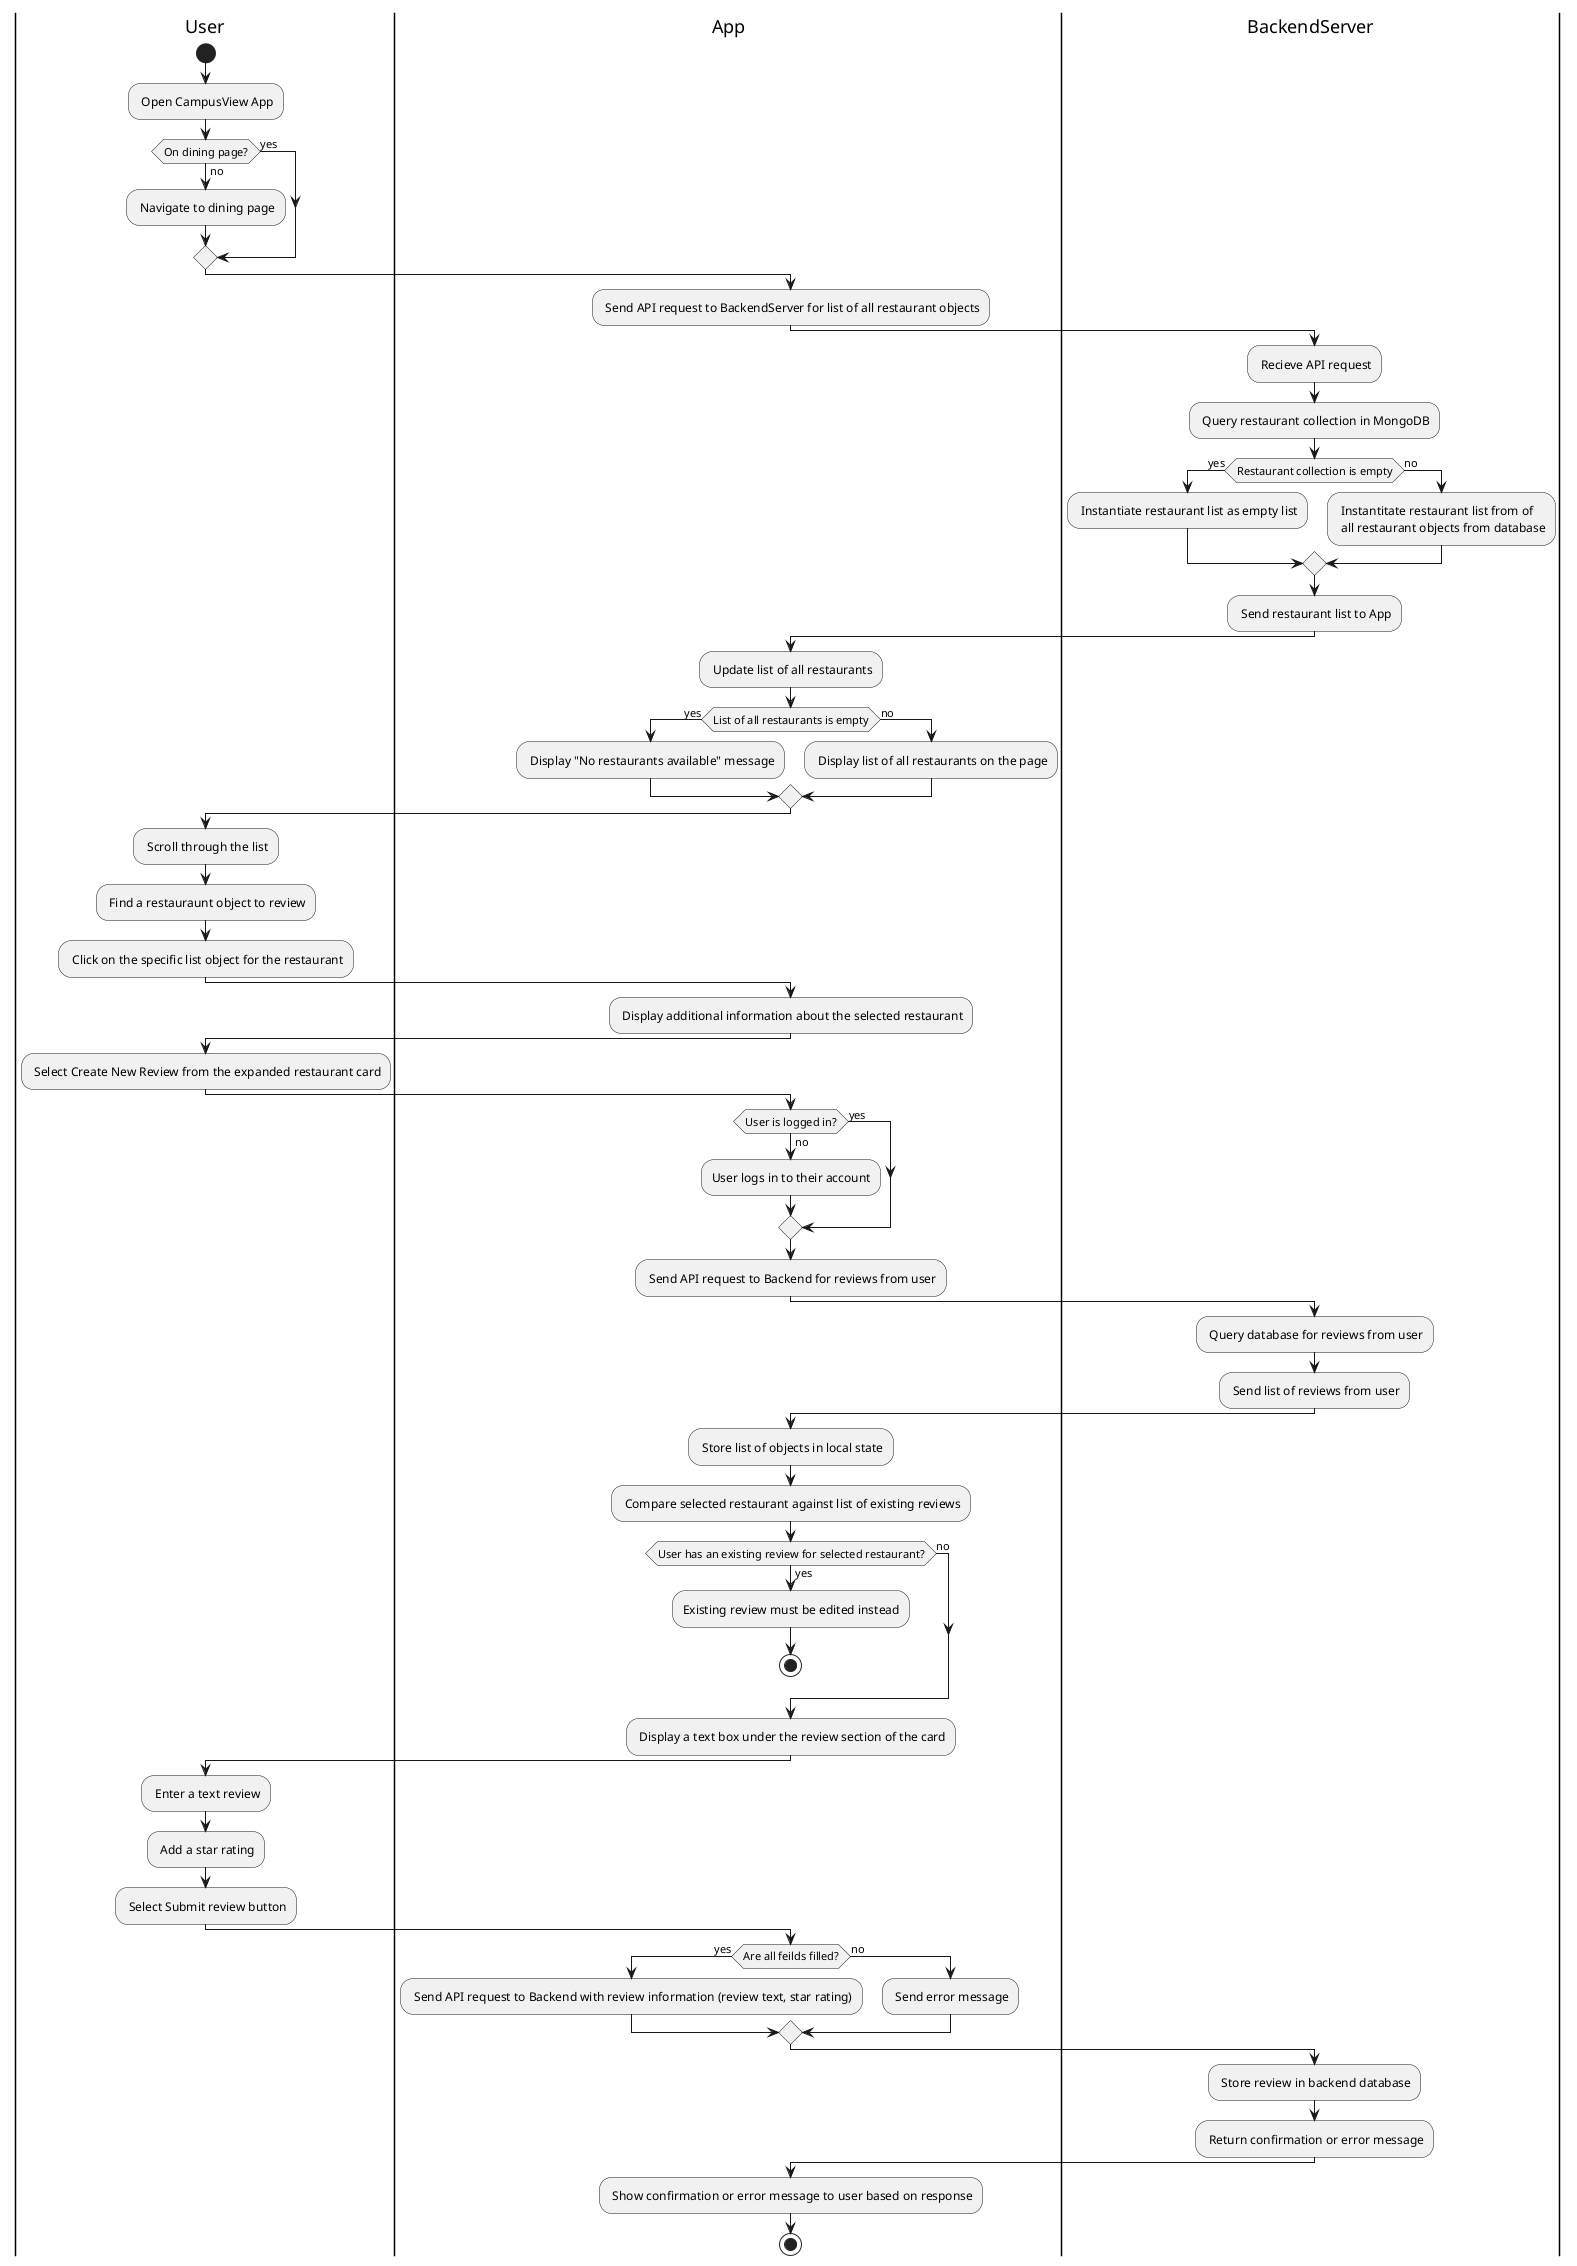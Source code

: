 @startuml review_submission

|User|
start
: Open CampusView App;
if (On dining page?) then (yes)
else (no)
    : Navigate to dining page;
endif

|App|
: Send API request to BackendServer for list of all restaurant objects;

|BackendServer|
: Recieve API request;
: Query restaurant collection in MongoDB;
if (Restaurant collection is empty) then (yes)
    : Instantiate restaurant list as empty list;
else (no)
    : Instantitate restaurant list from of\n all restaurant objects from database;
endif
: Send restaurant list to App;


|App|
: Update list of all restaurants;
if (List of all restaurants is empty) then (yes)
    : Display "No restaurants available" message;
else (no)
    : Display list of all restaurants on the page;
endif

|User|
: Scroll through the list;
: Find a restauraunt object to review;
: Click on the specific list object for the restaurant;

|App|
: Display additional information about the selected restaurant;

|User|
: Select Create New Review from the expanded restaurant card;

|App|
if (User is logged in?) then (yes)
else (no)
    :User logs in to their account;
endif
: Send API request to Backend for reviews from user;

|BackendServer|
: Query database for reviews from user;
: Send list of reviews from user;

|App|
: Store list of objects in local state;
: Compare selected restaurant against list of existing reviews;

if (User has an existing review for selected restaurant?) then (no)
else (yes)
    :Existing review must be edited instead;
    stop
endif

|App|
: Display a text box under the review section of the card;

|User|
: Enter a text review;
: Add a star rating;
: Select Submit review button;

|App|
if (Are all feilds filled?) then (yes)
    : Send API request to Backend with review information (review text, star rating);
else (no)
    : Send error message;
endif

|BackendServer|
: Store review in backend database;
: Return confirmation or error message;

|App|
: Show confirmation or error message to user based on response;
stop
@enduml
